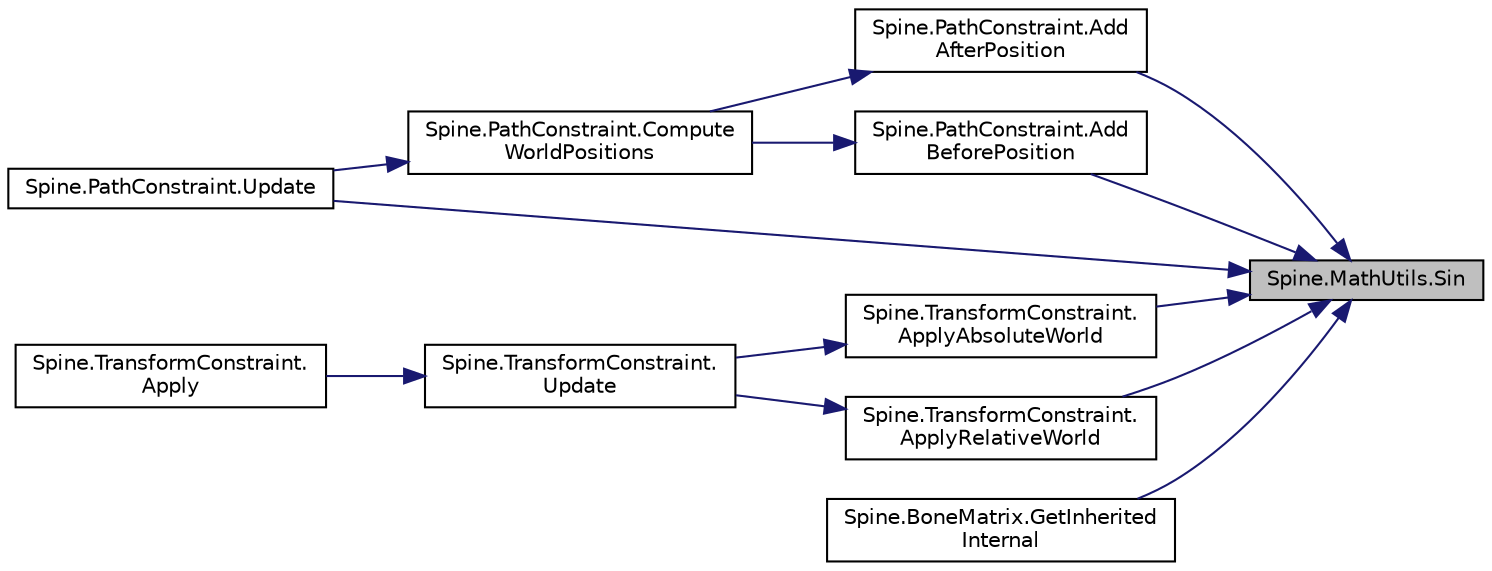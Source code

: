 digraph "Spine.MathUtils.Sin"
{
 // LATEX_PDF_SIZE
  edge [fontname="Helvetica",fontsize="10",labelfontname="Helvetica",labelfontsize="10"];
  node [fontname="Helvetica",fontsize="10",shape=record];
  rankdir="RL";
  Node1 [label="Spine.MathUtils.Sin",height=0.2,width=0.4,color="black", fillcolor="grey75", style="filled", fontcolor="black",tooltip="Returns the sine in radians from a lookup table."];
  Node1 -> Node2 [dir="back",color="midnightblue",fontsize="10",style="solid"];
  Node2 [label="Spine.PathConstraint.Add\lAfterPosition",height=0.2,width=0.4,color="black", fillcolor="white", style="filled",URL="$class_spine_1_1_path_constraint.html#a09ff5cb5acc91c834109513418e61943",tooltip=" "];
  Node2 -> Node3 [dir="back",color="midnightblue",fontsize="10",style="solid"];
  Node3 [label="Spine.PathConstraint.Compute\lWorldPositions",height=0.2,width=0.4,color="black", fillcolor="white", style="filled",URL="$class_spine_1_1_path_constraint.html#a0a486ebfb77dc0339a9cd45bd12ad9d2",tooltip=" "];
  Node3 -> Node4 [dir="back",color="midnightblue",fontsize="10",style="solid"];
  Node4 [label="Spine.PathConstraint.Update",height=0.2,width=0.4,color="black", fillcolor="white", style="filled",URL="$class_spine_1_1_path_constraint.html#a1b84dbe4fd8e07faa1e9f1e4f61948f7",tooltip=" "];
  Node1 -> Node5 [dir="back",color="midnightblue",fontsize="10",style="solid"];
  Node5 [label="Spine.PathConstraint.Add\lBeforePosition",height=0.2,width=0.4,color="black", fillcolor="white", style="filled",URL="$class_spine_1_1_path_constraint.html#a3086313512cfee8dc03c0ed0b1c48fda",tooltip=" "];
  Node5 -> Node3 [dir="back",color="midnightblue",fontsize="10",style="solid"];
  Node1 -> Node6 [dir="back",color="midnightblue",fontsize="10",style="solid"];
  Node6 [label="Spine.TransformConstraint.\lApplyAbsoluteWorld",height=0.2,width=0.4,color="black", fillcolor="white", style="filled",URL="$class_spine_1_1_transform_constraint.html#abf5166c6e4980f9dd325b58490cae98f",tooltip=" "];
  Node6 -> Node7 [dir="back",color="midnightblue",fontsize="10",style="solid"];
  Node7 [label="Spine.TransformConstraint.\lUpdate",height=0.2,width=0.4,color="black", fillcolor="white", style="filled",URL="$class_spine_1_1_transform_constraint.html#aae86c5f4517de6fe45671f7edb8864dc",tooltip=" "];
  Node7 -> Node8 [dir="back",color="midnightblue",fontsize="10",style="solid"];
  Node8 [label="Spine.TransformConstraint.\lApply",height=0.2,width=0.4,color="black", fillcolor="white", style="filled",URL="$class_spine_1_1_transform_constraint.html#a87fe519e24de8ddb8169c15d621121e2",tooltip=" "];
  Node1 -> Node9 [dir="back",color="midnightblue",fontsize="10",style="solid"];
  Node9 [label="Spine.TransformConstraint.\lApplyRelativeWorld",height=0.2,width=0.4,color="black", fillcolor="white", style="filled",URL="$class_spine_1_1_transform_constraint.html#a7f3667042018db294f8053cbb24a94d8",tooltip=" "];
  Node9 -> Node7 [dir="back",color="midnightblue",fontsize="10",style="solid"];
  Node1 -> Node10 [dir="back",color="midnightblue",fontsize="10",style="solid"];
  Node10 [label="Spine.BoneMatrix.GetInherited\lInternal",height=0.2,width=0.4,color="black", fillcolor="white", style="filled",URL="$struct_spine_1_1_bone_matrix.html#a4410aadcd0c9bc36d05d83b1ab5f0582",tooltip=" "];
  Node1 -> Node4 [dir="back",color="midnightblue",fontsize="10",style="solid"];
}
